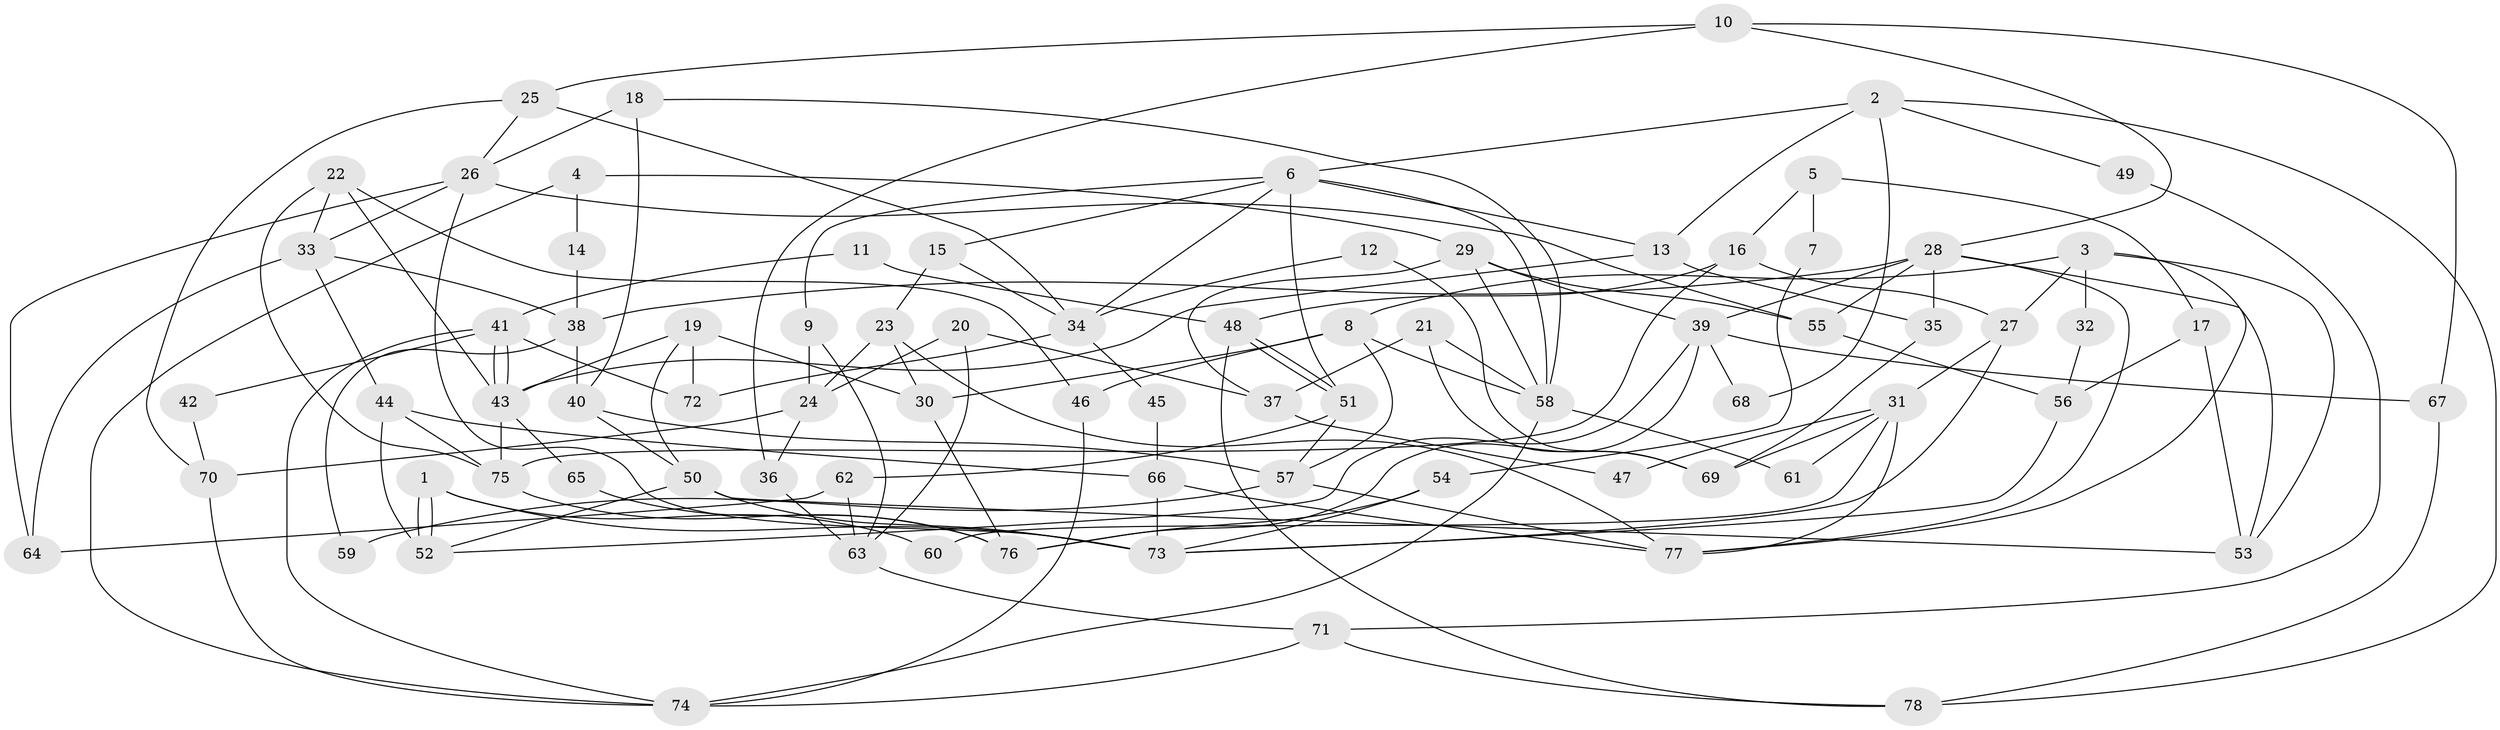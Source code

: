 // Generated by graph-tools (version 1.1) at 2025/11/02/27/25 16:11:21]
// undirected, 78 vertices, 156 edges
graph export_dot {
graph [start="1"]
  node [color=gray90,style=filled];
  1;
  2;
  3;
  4;
  5;
  6;
  7;
  8;
  9;
  10;
  11;
  12;
  13;
  14;
  15;
  16;
  17;
  18;
  19;
  20;
  21;
  22;
  23;
  24;
  25;
  26;
  27;
  28;
  29;
  30;
  31;
  32;
  33;
  34;
  35;
  36;
  37;
  38;
  39;
  40;
  41;
  42;
  43;
  44;
  45;
  46;
  47;
  48;
  49;
  50;
  51;
  52;
  53;
  54;
  55;
  56;
  57;
  58;
  59;
  60;
  61;
  62;
  63;
  64;
  65;
  66;
  67;
  68;
  69;
  70;
  71;
  72;
  73;
  74;
  75;
  76;
  77;
  78;
  1 -- 52;
  1 -- 52;
  1 -- 73;
  1 -- 60;
  2 -- 6;
  2 -- 13;
  2 -- 49;
  2 -- 68;
  2 -- 78;
  3 -- 8;
  3 -- 53;
  3 -- 27;
  3 -- 32;
  3 -- 77;
  4 -- 74;
  4 -- 29;
  4 -- 14;
  5 -- 16;
  5 -- 17;
  5 -- 7;
  6 -- 51;
  6 -- 58;
  6 -- 9;
  6 -- 13;
  6 -- 15;
  6 -- 34;
  7 -- 54;
  8 -- 57;
  8 -- 30;
  8 -- 46;
  8 -- 58;
  9 -- 24;
  9 -- 63;
  10 -- 25;
  10 -- 67;
  10 -- 28;
  10 -- 36;
  11 -- 41;
  11 -- 48;
  12 -- 69;
  12 -- 34;
  13 -- 43;
  13 -- 35;
  14 -- 38;
  15 -- 23;
  15 -- 34;
  16 -- 75;
  16 -- 27;
  16 -- 48;
  17 -- 56;
  17 -- 53;
  18 -- 58;
  18 -- 40;
  18 -- 26;
  19 -- 72;
  19 -- 43;
  19 -- 30;
  19 -- 50;
  20 -- 63;
  20 -- 37;
  20 -- 24;
  21 -- 69;
  21 -- 58;
  21 -- 37;
  22 -- 46;
  22 -- 33;
  22 -- 43;
  22 -- 75;
  23 -- 24;
  23 -- 77;
  23 -- 30;
  24 -- 36;
  24 -- 70;
  25 -- 34;
  25 -- 26;
  25 -- 70;
  26 -- 33;
  26 -- 55;
  26 -- 64;
  26 -- 73;
  27 -- 73;
  27 -- 31;
  28 -- 77;
  28 -- 35;
  28 -- 38;
  28 -- 39;
  28 -- 53;
  28 -- 55;
  29 -- 55;
  29 -- 39;
  29 -- 37;
  29 -- 58;
  30 -- 76;
  31 -- 77;
  31 -- 47;
  31 -- 60;
  31 -- 61;
  31 -- 69;
  32 -- 56;
  33 -- 44;
  33 -- 64;
  33 -- 38;
  34 -- 45;
  34 -- 72;
  35 -- 69;
  36 -- 63;
  37 -- 47;
  38 -- 40;
  38 -- 59;
  39 -- 76;
  39 -- 52;
  39 -- 67;
  39 -- 68;
  40 -- 50;
  40 -- 57;
  41 -- 74;
  41 -- 43;
  41 -- 43;
  41 -- 42;
  41 -- 72;
  42 -- 70;
  43 -- 65;
  43 -- 75;
  44 -- 52;
  44 -- 75;
  44 -- 66;
  45 -- 66;
  46 -- 74;
  48 -- 51;
  48 -- 51;
  48 -- 78;
  49 -- 71;
  50 -- 52;
  50 -- 53;
  50 -- 73;
  51 -- 57;
  51 -- 62;
  54 -- 76;
  54 -- 73;
  55 -- 56;
  56 -- 73;
  57 -- 77;
  57 -- 59;
  58 -- 61;
  58 -- 74;
  62 -- 63;
  62 -- 64;
  63 -- 71;
  65 -- 76;
  66 -- 73;
  66 -- 77;
  67 -- 78;
  70 -- 74;
  71 -- 74;
  71 -- 78;
  75 -- 76;
}
